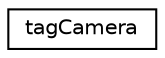 digraph "Graphical Class Hierarchy"
{
 // LATEX_PDF_SIZE
  edge [fontname="Helvetica",fontsize="10",labelfontname="Helvetica",labelfontsize="10"];
  node [fontname="Helvetica",fontsize="10",shape=record];
  rankdir="LR";
  Node0 [label="tagCamera",height=0.2,width=0.4,color="black", fillcolor="white", style="filled",URL="$structtag_camera.html",tooltip=" "];
}
